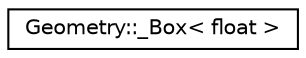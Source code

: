 digraph "Graphical Class Hierarchy"
{
  edge [fontname="Helvetica",fontsize="10",labelfontname="Helvetica",labelfontsize="10"];
  node [fontname="Helvetica",fontsize="10",shape=record];
  rankdir="LR";
  Node1 [label="Geometry::_Box\< float \>",height=0.2,width=0.4,color="black", fillcolor="white", style="filled",URL="$classGeometry_1_1__Box.html"];
}
